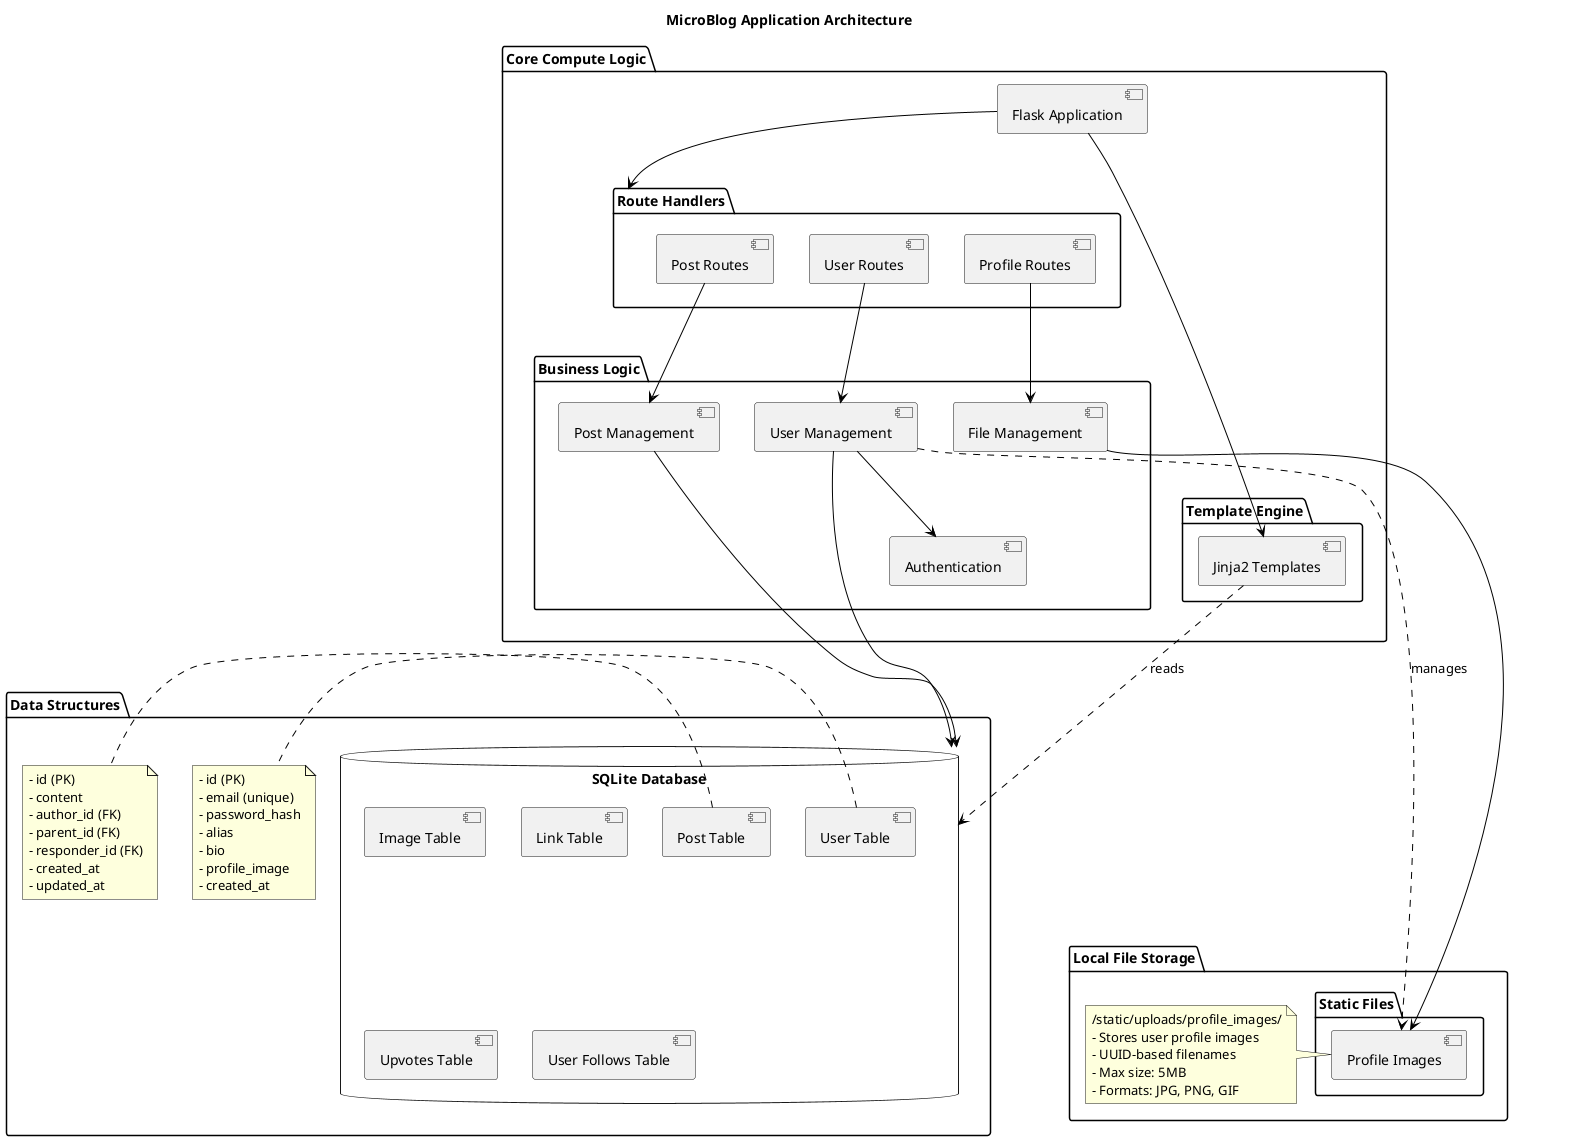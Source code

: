 @startuml MicroBlog Architecture

!define RECTANGLE class

skinparam {
    BackgroundColor white
    ArrowColor black
    BorderColor black
    RectangleBackgroundColor white
}

' Title
title MicroBlog Application Architecture

' Components
package "Data Structures" {
    database "SQLite Database" {
        [User Table]
        [Post Table]
        [Image Table]
        [Link Table]
        [Upvotes Table]
        [User Follows Table]
    }

    note right of [User Table]
        - id (PK)
        - email (unique)
        - password_hash
        - alias
        - bio
        - profile_image
        - created_at
    end note

    note right of [Post Table]
        - id (PK)
        - content
        - author_id (FK)
        - parent_id (FK)
        - responder_id (FK)
        - created_at
        - updated_at
    end note
}

package "Local File Storage" {
    folder "Static Files" {
        [Profile Images]
    }
    note right of [Profile Images]
        /static/uploads/profile_images/
        - Stores user profile images
        - UUID-based filenames
        - Max size: 5MB
        - Formats: JPG, PNG, GIF
    end note
}

package "Core Compute Logic" {
    [Flask Application] as App
    
    package "Route Handlers" {
        [User Routes]
        [Post Routes]
        [Profile Routes]
    }
    
    package "Business Logic" {
        [User Management]
        [Post Management]
        [File Management]
        [Authentication]
    }
    
    package "Template Engine" {
        [Jinja2 Templates]
    }
}

' Relationships
[User Routes] --> [User Management]
[Post Routes] --> [Post Management]
[Profile Routes] --> [File Management]
[User Management] --> [SQLite Database]
[Post Management] --> [SQLite Database]
[File Management] --> [Profile Images]
[User Management] --> [Authentication]
[App] --> [Route Handlers]
[App] --> [Jinja2 Templates]
[Jinja2 Templates] ..> [SQLite Database]: reads
[User Management] ..> [Profile Images]: manages

' Layout hints
[SQLite Database] -[hidden]-> [Profile Images]
[Route Handlers] -[hidden]-> [Business Logic]
[Business Logic] -[hidden]-> [Jinja2 Templates]

@enduml
